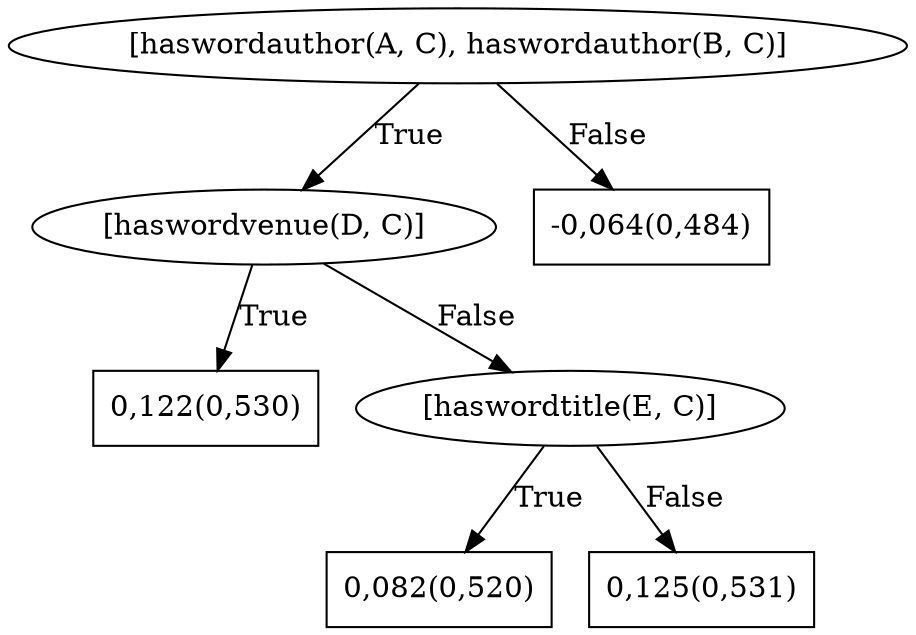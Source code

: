 digraph G{ 
1[label = "[haswordauthor(A, C), haswordauthor(B, C)]"];
1 -> 2[label="True"];
1 -> 3[label="False"];
2[label = "[haswordvenue(D, C)]"];
2 -> 4[label="True"];
2 -> 5[label="False"];
4[shape = box,label = "0,122(0,530)"];
5[label = "[haswordtitle(E, C)]"];
5 -> 6[label="True"];
5 -> 7[label="False"];
6[shape = box,label = "0,082(0,520)"];
7[shape = box,label = "0,125(0,531)"];
3[shape = box,label = "-0,064(0,484)"];
}
